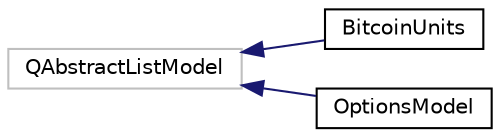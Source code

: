 digraph "Graphical Class Hierarchy"
{
 // LATEX_PDF_SIZE
  edge [fontname="Helvetica",fontsize="10",labelfontname="Helvetica",labelfontsize="10"];
  node [fontname="Helvetica",fontsize="10",shape=record];
  rankdir="LR";
  Node319 [label="QAbstractListModel",height=0.2,width=0.4,color="grey75", fillcolor="white", style="filled",tooltip=" "];
  Node319 -> Node0 [dir="back",color="midnightblue",fontsize="10",style="solid",fontname="Helvetica"];
  Node0 [label="BitcoinUnits",height=0.2,width=0.4,color="black", fillcolor="white", style="filled",URL="$class_bitcoin_units.html",tooltip=" "];
  Node319 -> Node321 [dir="back",color="midnightblue",fontsize="10",style="solid",fontname="Helvetica"];
  Node321 [label="OptionsModel",height=0.2,width=0.4,color="black", fillcolor="white", style="filled",URL="$class_options_model.html",tooltip=" "];
}
